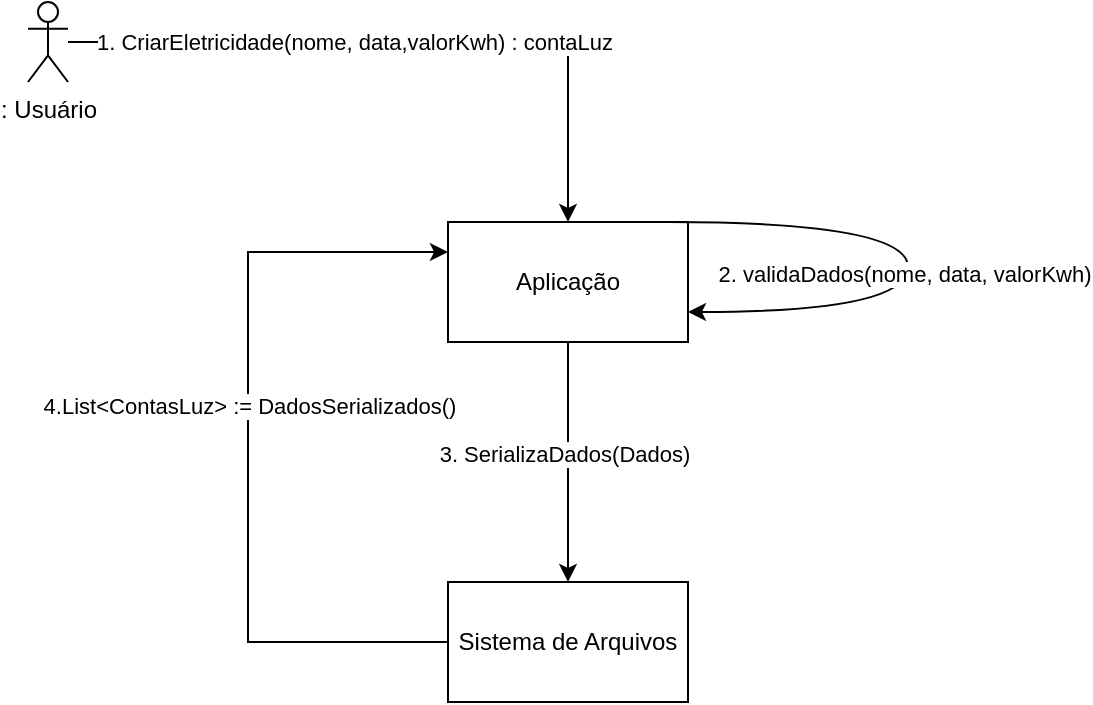 <mxfile version="27.1.6">
  <diagram name="Página-1" id="XF_x5VQFjoxOcxVBYQ8s">
    <mxGraphModel dx="1124" dy="658" grid="1" gridSize="10" guides="1" tooltips="1" connect="1" arrows="1" fold="1" page="1" pageScale="1" pageWidth="827" pageHeight="1169" math="0" shadow="0">
      <root>
        <mxCell id="0" />
        <mxCell id="1" parent="0" />
        <mxCell id="ogCy5rqe2NbMHl-ZJSUs-8" style="edgeStyle=orthogonalEdgeStyle;rounded=0;orthogonalLoop=1;jettySize=auto;html=1;" edge="1" parent="1" source="ogCy5rqe2NbMHl-ZJSUs-1" target="ogCy5rqe2NbMHl-ZJSUs-6">
          <mxGeometry relative="1" as="geometry" />
        </mxCell>
        <mxCell id="ogCy5rqe2NbMHl-ZJSUs-10" value="1. CriarEletricidade(nome, data,valorKwh) : contaLuz" style="edgeLabel;html=1;align=center;verticalAlign=middle;resizable=0;points=[];" vertex="1" connectable="0" parent="ogCy5rqe2NbMHl-ZJSUs-8">
          <mxGeometry x="-0.162" relative="1" as="geometry">
            <mxPoint as="offset" />
          </mxGeometry>
        </mxCell>
        <mxCell id="ogCy5rqe2NbMHl-ZJSUs-1" value="&lt;div&gt;: Usuário&lt;/div&gt;" style="shape=umlActor;verticalLabelPosition=bottom;verticalAlign=top;html=1;outlineConnect=0;" vertex="1" parent="1">
          <mxGeometry x="210" y="140" width="20" height="40" as="geometry" />
        </mxCell>
        <mxCell id="ogCy5rqe2NbMHl-ZJSUs-9" style="edgeStyle=orthogonalEdgeStyle;rounded=0;orthogonalLoop=1;jettySize=auto;html=1;" edge="1" parent="1" source="ogCy5rqe2NbMHl-ZJSUs-6" target="ogCy5rqe2NbMHl-ZJSUs-7">
          <mxGeometry relative="1" as="geometry" />
        </mxCell>
        <mxCell id="ogCy5rqe2NbMHl-ZJSUs-15" value="3. SerializaDados(Dados)" style="edgeLabel;html=1;align=center;verticalAlign=middle;resizable=0;points=[];" vertex="1" connectable="0" parent="ogCy5rqe2NbMHl-ZJSUs-9">
          <mxGeometry x="-0.078" y="-2" relative="1" as="geometry">
            <mxPoint as="offset" />
          </mxGeometry>
        </mxCell>
        <mxCell id="ogCy5rqe2NbMHl-ZJSUs-6" value="Aplicação" style="rounded=0;whiteSpace=wrap;html=1;" vertex="1" parent="1">
          <mxGeometry x="420" y="250" width="120" height="60" as="geometry" />
        </mxCell>
        <mxCell id="ogCy5rqe2NbMHl-ZJSUs-17" style="edgeStyle=elbowEdgeStyle;rounded=0;orthogonalLoop=1;jettySize=auto;html=1;elbow=vertical;entryX=0;entryY=0.25;entryDx=0;entryDy=0;" edge="1" parent="1" source="ogCy5rqe2NbMHl-ZJSUs-7" target="ogCy5rqe2NbMHl-ZJSUs-6">
          <mxGeometry relative="1" as="geometry">
            <mxPoint x="220" y="310" as="targetPoint" />
            <Array as="points">
              <mxPoint x="320" y="460" />
            </Array>
          </mxGeometry>
        </mxCell>
        <mxCell id="ogCy5rqe2NbMHl-ZJSUs-18" value="4.List&amp;lt;ContasLuz&amp;gt; := DadosSerializados()&amp;nbsp;" style="edgeLabel;html=1;align=center;verticalAlign=middle;resizable=0;points=[];" vertex="1" connectable="0" parent="ogCy5rqe2NbMHl-ZJSUs-17">
          <mxGeometry x="0.107" y="-2" relative="1" as="geometry">
            <mxPoint as="offset" />
          </mxGeometry>
        </mxCell>
        <mxCell id="ogCy5rqe2NbMHl-ZJSUs-7" value="Sistema de Arquivos" style="rounded=0;whiteSpace=wrap;html=1;" vertex="1" parent="1">
          <mxGeometry x="420" y="430" width="120" height="60" as="geometry" />
        </mxCell>
        <mxCell id="ogCy5rqe2NbMHl-ZJSUs-13" value="" style="endArrow=classic;html=1;rounded=0;edgeStyle=orthogonalEdgeStyle;curved=1;entryX=1;entryY=0.75;entryDx=0;entryDy=0;" edge="1" parent="1" target="ogCy5rqe2NbMHl-ZJSUs-6">
          <mxGeometry width="50" height="50" relative="1" as="geometry">
            <mxPoint x="530" y="250" as="sourcePoint" />
            <mxPoint x="640" y="250" as="targetPoint" />
            <Array as="points">
              <mxPoint x="650" y="250" />
              <mxPoint x="650" y="295" />
            </Array>
          </mxGeometry>
        </mxCell>
        <mxCell id="ogCy5rqe2NbMHl-ZJSUs-14" value="2. validaDados(nome, data, valorKwh)" style="edgeLabel;html=1;align=center;verticalAlign=middle;resizable=0;points=[];" vertex="1" connectable="0" parent="ogCy5rqe2NbMHl-ZJSUs-13">
          <mxGeometry x="0.058" y="-2" relative="1" as="geometry">
            <mxPoint as="offset" />
          </mxGeometry>
        </mxCell>
      </root>
    </mxGraphModel>
  </diagram>
</mxfile>
